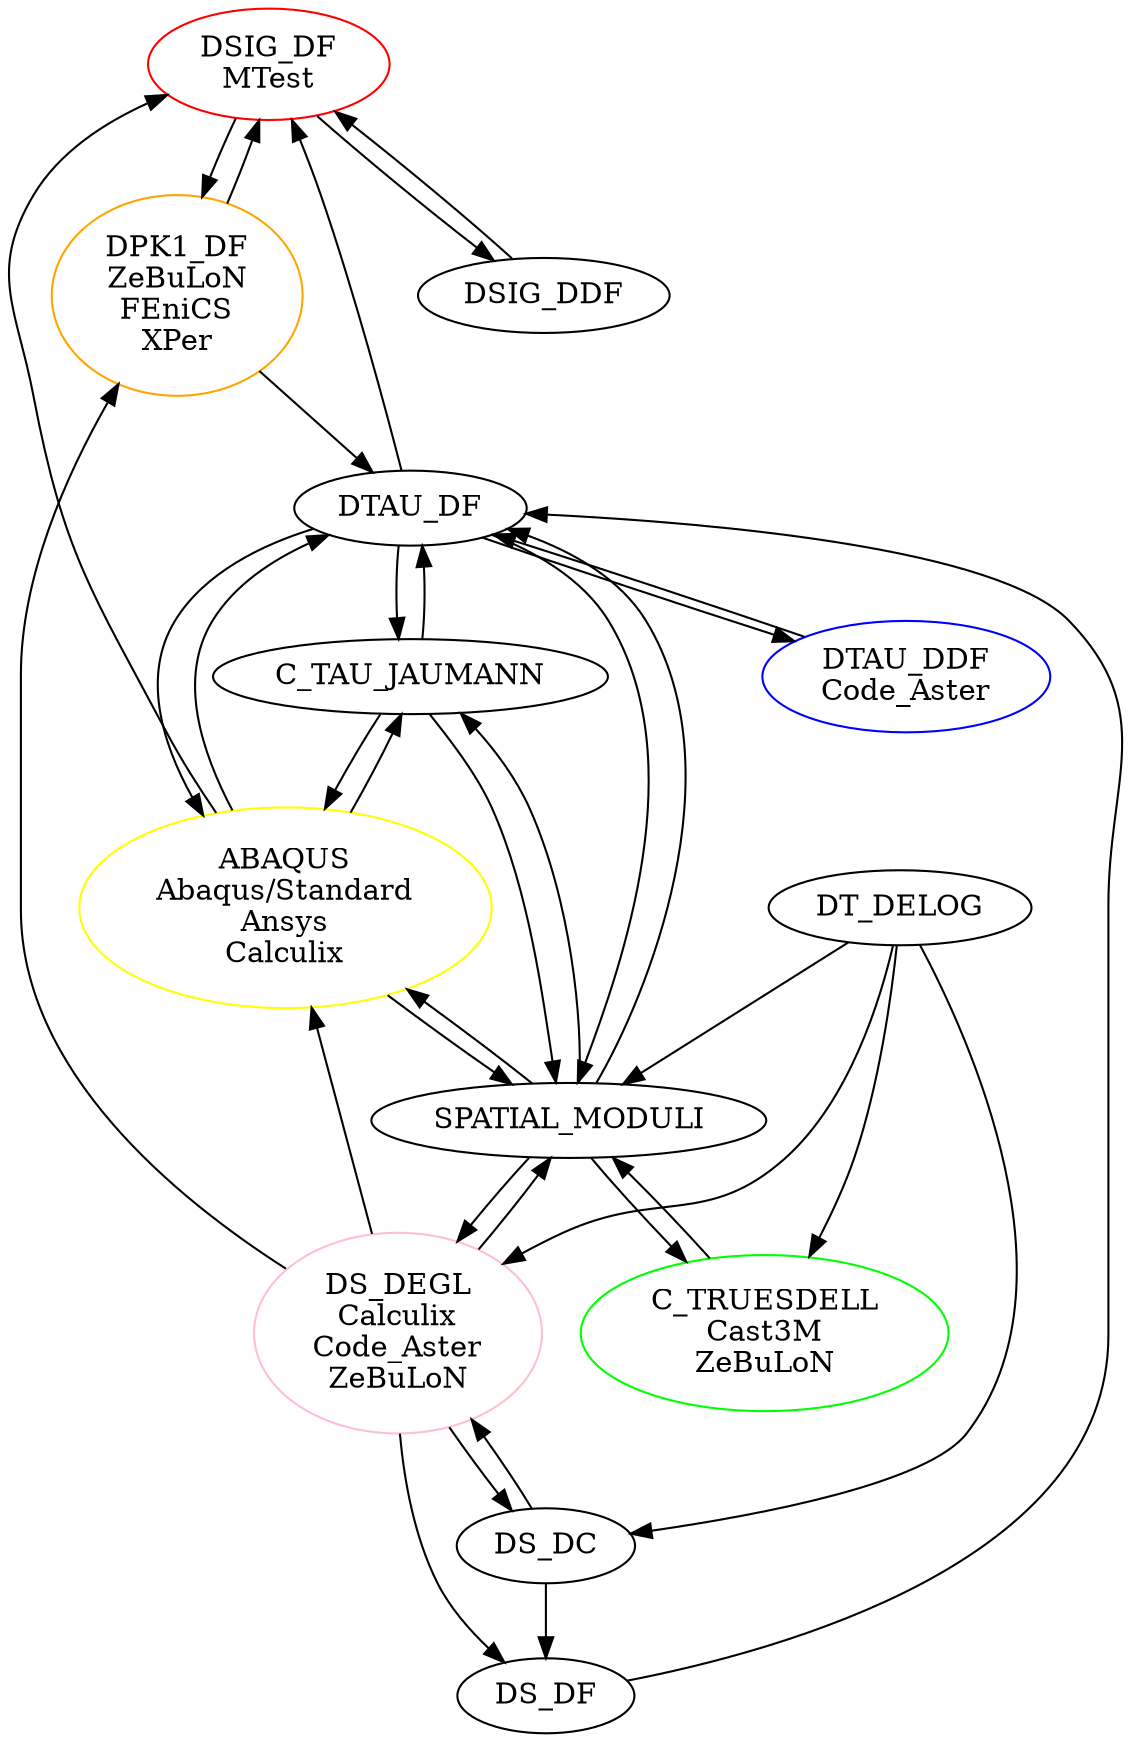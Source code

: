 digraph tangent_operator_converter {
  graph [size="800"]
  DSIG_DF     [label="DSIG_DF\nMTest",color=red];
  C_TRUESDELL [label="C_TRUESDELL\nCast3M\nZeBuLoN",color=green];
  DTAU_DDF    [label="DTAU_DDF\nCode_Aster",color=blue];
  ABAQUS      [label="ABAQUS\nAbaqus/Standard\nAnsys\nCalculix",color=yellow];
  DS_DEGL     [label="DS_DEGL\nCalculix\nCode_Aster\nZeBuLoN",color=pink];
  DPK1_DF     [label="DPK1_DF\nZeBuLoN\nFEniCS\nXPer",color=orange];
  DT_DELOG -> DS_DEGL;
  DT_DELOG -> DS_DC;	
  DT_DELOG -> SPATIAL_MODULI;
  DT_DELOG -> C_TRUESDELL;
  DS_DF -> DTAU_DF;
  DTAU_DF -> C_TAU_JAUMANN;
  DTAU_DF -> SPATIAL_MODULI;
  DTAU_DF -> ABAQUS;
  DTAU_DF -> DSIG_DF;
  DTAU_DF -> DTAU_DDF;
  DTAU_DDF -> DTAU_DF;
  SPATIAL_MODULI -> C_TRUESDELL;
  SPATIAL_MODULI -> ABAQUS;
  SPATIAL_MODULI -> DS_DEGL;
  SPATIAL_MODULI -> DTAU_DF;
  SPATIAL_MODULI -> C_TAU_JAUMANN;
  DSIG_DF -> DSIG_DDF;
  DSIG_DDF -> DSIG_DF;
  DS_DEGL -> DS_DC;
  DS_DEGL -> SPATIAL_MODULI;
  DS_DEGL -> ABAQUS;
  DS_DEGL -> DS_DF;
  DS_DC -> DS_DF;
  DS_DC -> DS_DEGL;
  C_TRUESDELL -> SPATIAL_MODULI;
  ABAQUS -> SPATIAL_MODULI;
  ABAQUS -> C_TAU_JAUMANN;
  ABAQUS -> DSIG_DF;
  ABAQUS -> DTAU_DF;
  C_TAU_JAUMANN -> ABAQUS;
  C_TAU_JAUMANN -> DTAU_DF;
  C_TAU_JAUMANN -> SPATIAL_MODULI;
  DS_DEGL -> DPK1_DF
  DSIG_DF -> DPK1_DF
  DPK1_DF -> DTAU_DF
  DPK1_DF -> DSIG_DF
}
